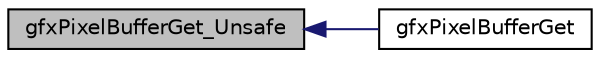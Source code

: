 digraph "gfxPixelBufferGet_Unsafe"
{
 // INTERACTIVE_SVG=YES
  edge [fontname="Helvetica",fontsize="10",labelfontname="Helvetica",labelfontsize="10"];
  node [fontname="Helvetica",fontsize="10",shape=record];
  rankdir="LR";
  Node19 [label="gfxPixelBufferGet_Unsafe",height=0.2,width=0.4,color="black", fillcolor="grey75", style="filled", fontcolor="black"];
  Node19 -> Node20 [dir="back",color="midnightblue",fontsize="10",style="solid",fontname="Helvetica"];
  Node20 [label="gfxPixelBufferGet",height=0.2,width=0.4,color="black", fillcolor="white", style="filled",URL="$gfx__driver_8h_8ftl.html#af94d3140fbd811f4fc0e052518ae37b8",tooltip="Get pixel. "];
}
